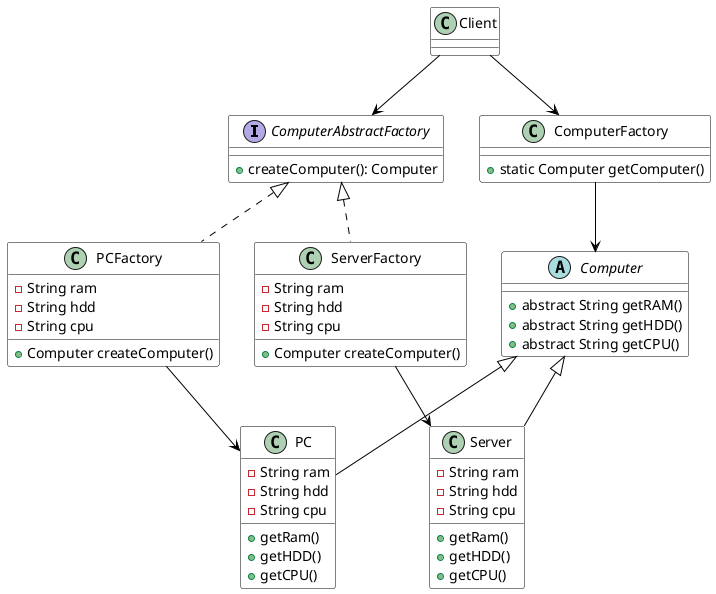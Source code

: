 @startuml
skinparam participant {
    BorderColor Black
    BorderThickness 1
    FontName Helvetica
    FontSize 13
    BackgroundColor 0066A1
    HeaderBackgroundColor 0066A1
    AttributeFontColor black
    FontColor White
    FontStyle bold
}


skinparam sequence {
    ArrowColor Black
    GroupBackgroundColor 0066A1
    GroupHeaderFontColor White
    LifeLineBorderColor Black
    LifeLineBackgroundColor White
    FontColor red
}

skinparam class  {
    ArrowColor Black
    BackgroundColor transparent
    GroupHeaderFontColor White
    BorderColor  Black
    LifeLineBackgroundColor White
    FontColor Black
}

skinparam note {
    BackgroundColor  transparent
    FontColor 3284B3
    BorderColor black
}



interface ComputerAbstractFactory{
{method} + createComputer(): Computer
}

abstract class Computer{
+ abstract String getRAM()
+ abstract String getHDD()
+ abstract String getCPU()

}

class PC{
- String ram
- String hdd
- String cpu
+ getRam()
+ getHDD()
+ getCPU()
}

class ComputerFactory{
+ static Computer getComputer()
}

class Server{
- String ram
- String hdd
- String cpu
+ getRam()
+ getHDD()
+ getCPU()
}

class ServerFactory{
- String ram
- String hdd
- String cpu
+ Computer createComputer()
}

class PCFactory{
- String ram
- String hdd
- String cpu
+ Computer createComputer()
}

class Client{

}

Computer <|-- PC
Computer <|-- Server
Client --> ComputerFactory
ComputerAbstractFactory <|.. PCFactory
ComputerAbstractFactory <|.. ServerFactory
Client --> ComputerAbstractFactory
ServerFactory --> Server
PCFactory --> PC
ComputerFactory --> Computer


@enduml